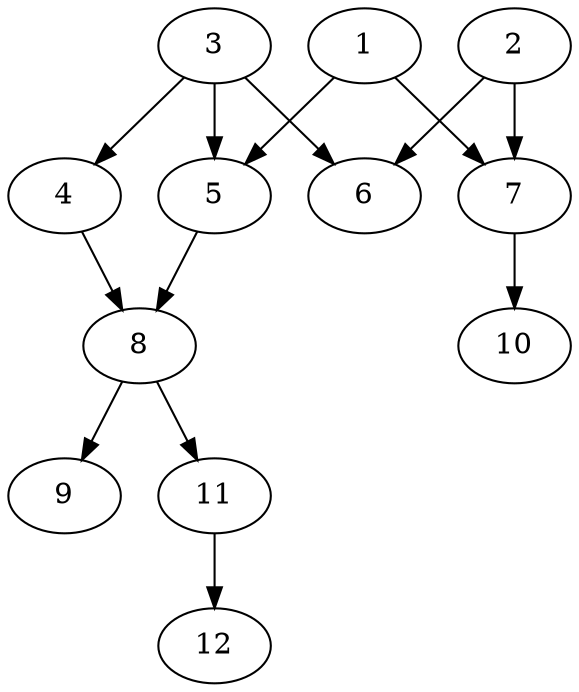 // DAG automatically generated by daggen at Fri May 24 12:58:15 2024
// daggen-master/daggen -n 12 --fat 0.5 --density 0.5 --regular 0.5 --jump 2 --minalpha 20 --maxalpha 50 --dot -o dags_dot_12/sim_8.dot 
digraph G {
  1 [size="291432459984", alpha="32.95"]
  1 -> 5 [size ="209715200"]
  1 -> 7 [size ="209715200"]
  2 [size="134217728000", alpha="28.63"]
  2 -> 6 [size ="209715200"]
  2 -> 7 [size ="209715200"]
  3 [size="68719476736", alpha="38.60"]
  3 -> 4 [size ="134217728"]
  3 -> 5 [size ="134217728"]
  3 -> 6 [size ="134217728"]
  4 [size="12790412408", alpha="36.05"]
  4 -> 8 [size ="536870912"]
  5 [size="2873610612", alpha="30.42"]
  5 -> 8 [size ="134217728"]
  6 [size="375472312301", alpha="42.99"]
  7 [size="43797039118", alpha="23.80"]
  7 -> 10 [size ="33554432"]
  8 [size="10123190226", alpha="43.47"]
  8 -> 9 [size ="209715200"]
  8 -> 11 [size ="209715200"]
  9 [size="368293445632", alpha="48.85"]
  10 [size="1976495199", alpha="29.79"]
  11 [size="30612390231", alpha="37.68"]
  11 -> 12 [size ="679477248"]
  12 [size="33639742419", alpha="25.64"]
}

